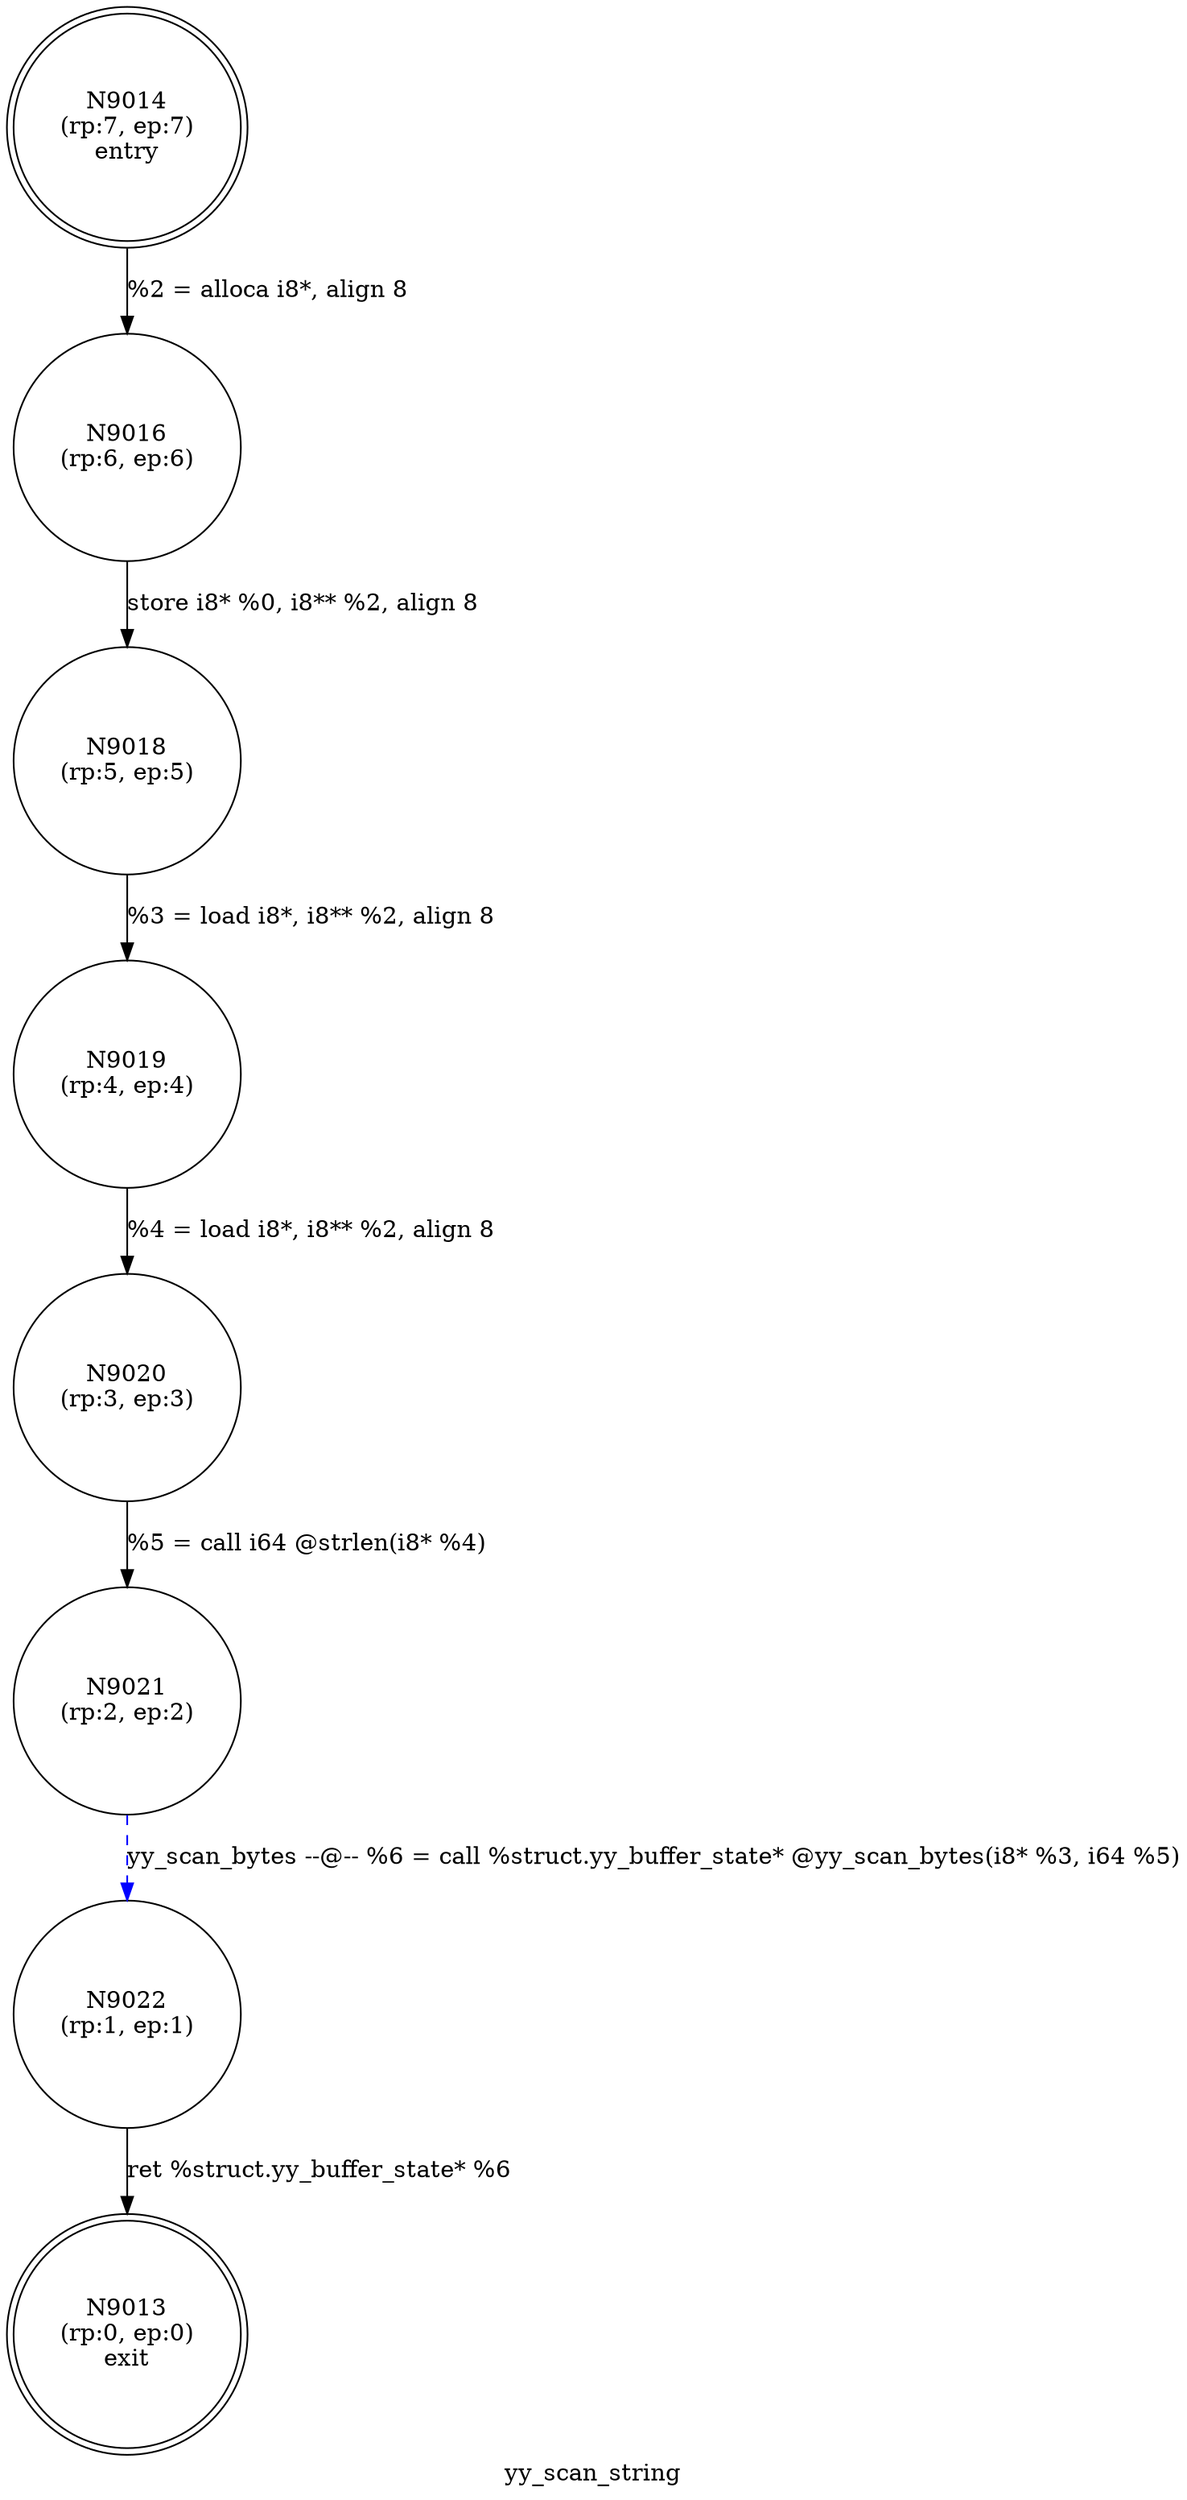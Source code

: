 digraph yy_scan_string {
label="yy_scan_string"
9013 [label="N9013\n(rp:0, ep:0)\nexit", shape="doublecircle"]
9014 [label="N9014\n(rp:7, ep:7)\nentry", shape="doublecircle"]
9014 -> 9016 [label="%2 = alloca i8*, align 8"]
9016 [label="N9016\n(rp:6, ep:6)", shape="circle"]
9016 -> 9018 [label="store i8* %0, i8** %2, align 8"]
9018 [label="N9018\n(rp:5, ep:5)", shape="circle"]
9018 -> 9019 [label="%3 = load i8*, i8** %2, align 8"]
9019 [label="N9019\n(rp:4, ep:4)", shape="circle"]
9019 -> 9020 [label="%4 = load i8*, i8** %2, align 8"]
9020 [label="N9020\n(rp:3, ep:3)", shape="circle"]
9020 -> 9021 [label="%5 = call i64 @strlen(i8* %4)"]
9021 [label="N9021\n(rp:2, ep:2)", shape="circle"]
9021 -> 9022 [label="yy_scan_bytes --@-- %6 = call %struct.yy_buffer_state* @yy_scan_bytes(i8* %3, i64 %5)", style="dashed", color="blue"]
9022 [label="N9022\n(rp:1, ep:1)", shape="circle"]
9022 -> 9013 [label="ret %struct.yy_buffer_state* %6"]
}

